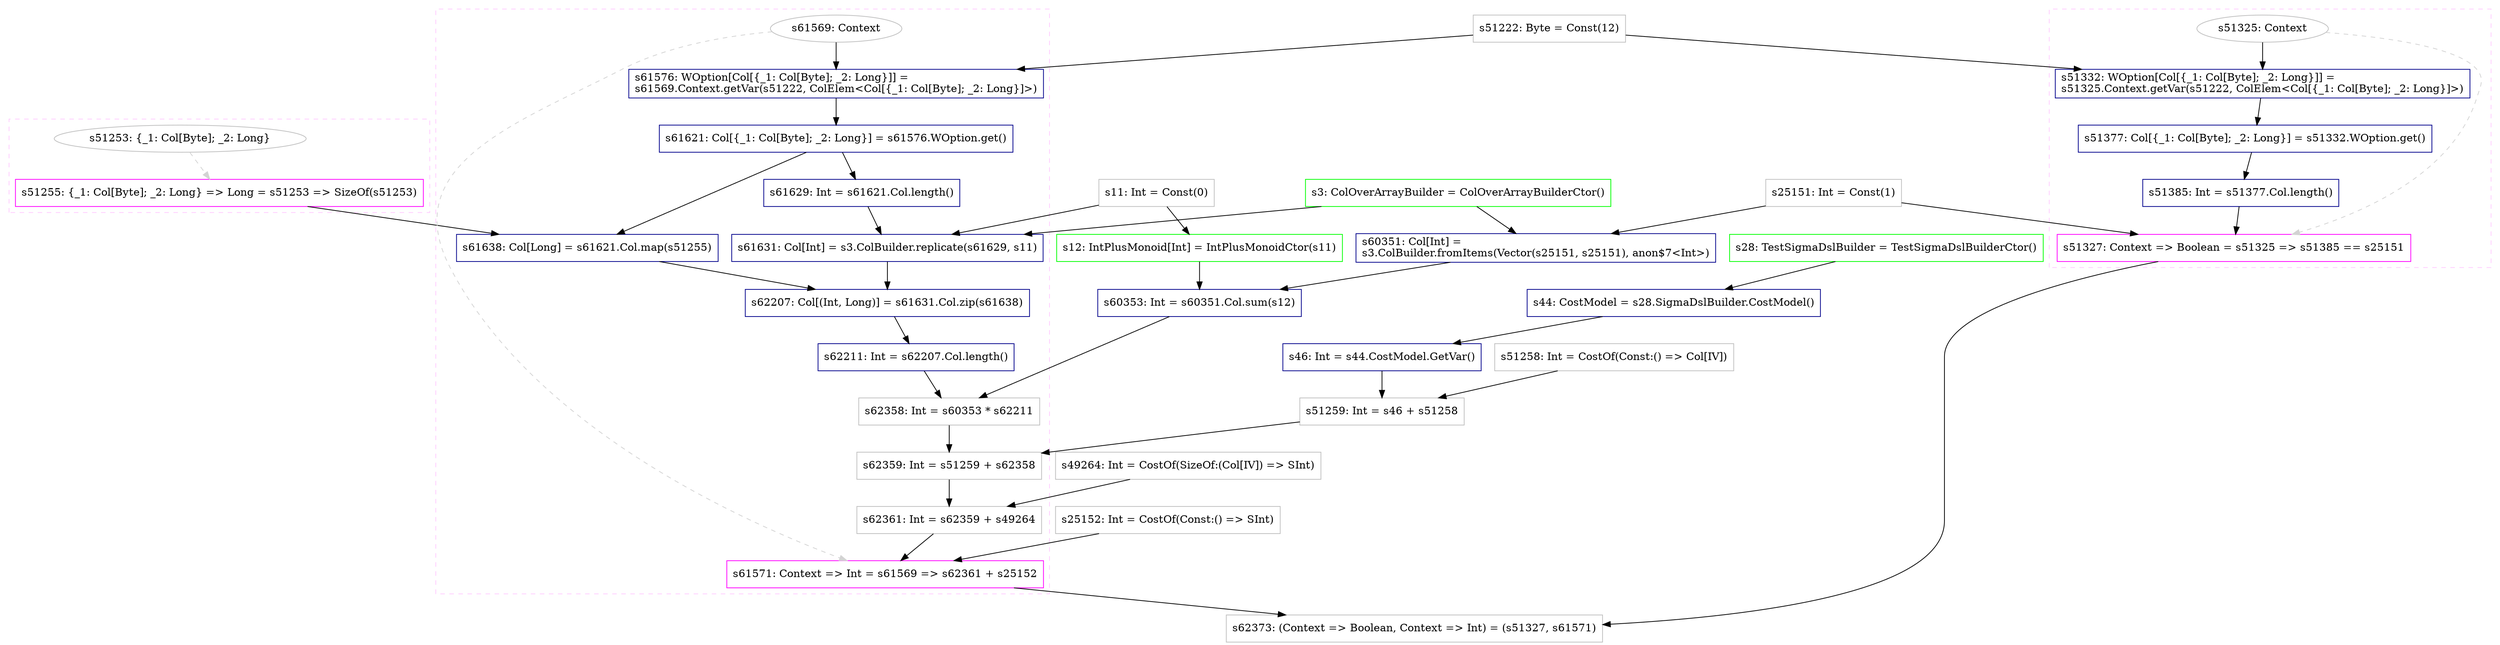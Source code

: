 digraph "TupCol6" {
concentrate=true
node [style=filled, fillcolor=orangered]

"s25151" [
label="s25151: Int = Const(1)"
shape=box, color=gray, tooltip="s25151:Int", style=filled, fillcolor=white
]
"s51222" [
label="s51222: Byte = Const(12)"
shape=box, color=gray, tooltip="s51222:Byte", style=filled, fillcolor=white
]
subgraph cluster_s51327 {
style=dashed; color="#FFCCFF"
"s51325" [
label="s51325: Context"
shape=oval, color=gray, tooltip="s51325:Context", style=filled, fillcolor=white
]
"s51327" [
label="s51327: Context => Boolean = s51325 => s51385 == s25151"
shape=box, color=magenta, tooltip="s51327:Context => Boolean", style=filled, fillcolor=white
]
{rank=source; s51325}
"s51332" [
label="s51332: WOption[Col[{_1: Col[Byte]; _2: Long}]] =\ls51325.Context.getVar(s51222, ColElem<Col[{_1: Col[Byte]; _2: Long}]>)\l"
shape=box, color=darkblue, tooltip="s51332:WOption[Col[{_1: Col[Byte]; _2: Long}]]", style=filled, fillcolor=white
]
"s51377" [
label="s51377: Col[{_1: Col[Byte]; _2: Long}] = s51332.WOption.get()"
shape=box, color=darkblue, tooltip="s51377:Col[{_1: Col[Byte]; _2: Long}]", style=filled, fillcolor=white
]
"s51385" [
label="s51385: Int = s51377.Col.length()"
shape=box, color=darkblue, tooltip="s51385:Int", style=filled, fillcolor=white
]
{rank=sink; s51327}
}
"s28" [
label="s28: TestSigmaDslBuilder = TestSigmaDslBuilderCtor()"
shape=box, color=green, tooltip="s28:TestSigmaDslBuilder", style=filled, fillcolor=white
]
"s44" [
label="s44: CostModel = s28.SigmaDslBuilder.CostModel()"
shape=box, color=darkblue, tooltip="s44:CostModel", style=filled, fillcolor=white
]
"s46" [
label="s46: Int = s44.CostModel.GetVar()"
shape=box, color=darkblue, tooltip="s46:Int", style=filled, fillcolor=white
]
"s51258" [
label="s51258: Int = CostOf(Const:() => Col[IV])"
shape=box, color=gray, tooltip="s51258:Int", style=filled, fillcolor=white
]
"s51259" [
label="s51259: Int = s46 + s51258"
shape=box, color=gray, tooltip="s51259:Int", style=filled, fillcolor=white
]
"s25152" [
label="s25152: Int = CostOf(Const:() => SInt)"
shape=box, color=gray, tooltip="s25152:Int", style=filled, fillcolor=white
]
"s3" [
label="s3: ColOverArrayBuilder = ColOverArrayBuilderCtor()"
shape=box, color=green, tooltip="s3:ColOverArrayBuilder", style=filled, fillcolor=white
]
"s11" [
label="s11: Int = Const(0)"
shape=box, color=gray, tooltip="s11:Int", style=filled, fillcolor=white
]
"s49264" [
label="s49264: Int = CostOf(SizeOf:(Col[IV]) => SInt)"
shape=box, color=gray, tooltip="s49264:Int", style=filled, fillcolor=white
]
"s60351" [
label="s60351: Col[Int] =\ls3.ColBuilder.fromItems(Vector(s25151, s25151), anon$7<Int>)\l"
shape=box, color=darkblue, tooltip="s60351:Col[Int]", style=filled, fillcolor=white
]
"s12" [
label="s12: IntPlusMonoid[Int] = IntPlusMonoidCtor(s11)"
shape=box, color=green, tooltip="s12:IntPlusMonoid[Int]", style=filled, fillcolor=white
]
"s60353" [
label="s60353: Int = s60351.Col.sum(s12)"
shape=box, color=darkblue, tooltip="s60353:Int", style=filled, fillcolor=white
]
subgraph cluster_s51255 {
style=dashed; color="#FFCCFF"
"s51253" [
label="s51253: {_1: Col[Byte]; _2: Long}"
shape=oval, color=gray, tooltip="s51253:{_1: Col[Byte]; _2: Long}", style=filled, fillcolor=white
]
"s51255" [
label="s51255: {_1: Col[Byte]; _2: Long} => Long = s51253 => SizeOf(s51253)"
shape=box, color=magenta, tooltip="s51255:{_1: Col[Byte]; _2: Long} => Long", style=filled, fillcolor=white
]
{rank=source; s51253}
{rank=sink; s51255}
}
subgraph cluster_s61571 {
style=dashed; color="#FFCCFF"
"s61569" [
label="s61569: Context"
shape=oval, color=gray, tooltip="s61569:Context", style=filled, fillcolor=white
]
"s61571" [
label="s61571: Context => Int = s61569 => s62361 + s25152"
shape=box, color=magenta, tooltip="s61571:Context => Int", style=filled, fillcolor=white
]
{rank=source; s61569}
"s61576" [
label="s61576: WOption[Col[{_1: Col[Byte]; _2: Long}]] =\ls61569.Context.getVar(s51222, ColElem<Col[{_1: Col[Byte]; _2: Long}]>)\l"
shape=box, color=darkblue, tooltip="s61576:WOption[Col[{_1: Col[Byte]; _2: Long}]]", style=filled, fillcolor=white
]
"s61621" [
label="s61621: Col[{_1: Col[Byte]; _2: Long}] = s61576.WOption.get()"
shape=box, color=darkblue, tooltip="s61621:Col[{_1: Col[Byte]; _2: Long}]", style=filled, fillcolor=white
]
"s61629" [
label="s61629: Int = s61621.Col.length()"
shape=box, color=darkblue, tooltip="s61629:Int", style=filled, fillcolor=white
]
"s61631" [
label="s61631: Col[Int] = s3.ColBuilder.replicate(s61629, s11)"
shape=box, color=darkblue, tooltip="s61631:Col[Int]", style=filled, fillcolor=white
]
"s61638" [
label="s61638: Col[Long] = s61621.Col.map(s51255)"
shape=box, color=darkblue, tooltip="s61638:Col[Long]", style=filled, fillcolor=white
]
"s62207" [
label="s62207: Col[(Int, Long)] = s61631.Col.zip(s61638)"
shape=box, color=darkblue, tooltip="s62207:Col[(Int, Long)]", style=filled, fillcolor=white
]
"s62211" [
label="s62211: Int = s62207.Col.length()"
shape=box, color=darkblue, tooltip="s62211:Int", style=filled, fillcolor=white
]
"s62358" [
label="s62358: Int = s60353 * s62211"
shape=box, color=gray, tooltip="s62358:Int", style=filled, fillcolor=white
]
"s62359" [
label="s62359: Int = s51259 + s62358"
shape=box, color=gray, tooltip="s62359:Int", style=filled, fillcolor=white
]
"s62361" [
label="s62361: Int = s62359 + s49264"
shape=box, color=gray, tooltip="s62361:Int", style=filled, fillcolor=white
]
{rank=sink; s61571}
}
"s62373" [
label="s62373: (Context => Boolean, Context => Int) = (s51327, s61571)"
shape=box, color=gray, tooltip="s62373:(Context => Boolean, Context => Int)", style=filled, fillcolor=white
]
"s61621" -> "s61638" [style=solid]
"s51255" -> "s61638" [style=solid]
"s62207" -> "s62211" [style=solid]
"s44" -> "s46" [style=solid]
"s51259" -> "s62359" [style=solid]
"s62358" -> "s62359" [style=solid]
"s51325" -> "s51327" [style=dashed, color=lightgray, weight=0]
"s51385" -> "s51327" [style=solid]
"s25151" -> "s51327" [style=solid]
"s51325" -> "s51332" [style=solid]
"s51222" -> "s51332" [style=solid]
"s61621" -> "s61629" [style=solid]
"s28" -> "s44" [style=solid]
"s61576" -> "s61621" [style=solid]
"s61631" -> "s62207" [style=solid]
"s61638" -> "s62207" [style=solid]
"s46" -> "s51259" [style=solid]
"s51258" -> "s51259" [style=solid]
"s11" -> "s12" [style=solid]
"s3" -> "s60351" [style=solid]
"s25151" -> "s60351" [style=solid]
"s25151" -> "s60351" [style=solid]
"s51377" -> "s51385" [style=solid]
"s61569" -> "s61576" [style=solid]
"s51222" -> "s61576" [style=solid]
"s51327" -> "s62373" [style=solid]
"s61571" -> "s62373" [style=solid]
"s62359" -> "s62361" [style=solid]
"s49264" -> "s62361" [style=solid]
"s60351" -> "s60353" [style=solid]
"s12" -> "s60353" [style=solid]
"s60353" -> "s62358" [style=solid]
"s62211" -> "s62358" [style=solid]
"s61569" -> "s61571" [style=dashed, color=lightgray, weight=0]
"s62361" -> "s61571" [style=solid]
"s25152" -> "s61571" [style=solid]
"s51332" -> "s51377" [style=solid]
"s3" -> "s61631" [style=solid]
"s61629" -> "s61631" [style=solid]
"s11" -> "s61631" [style=solid]
"s51253" -> "s51255" [style=dashed, color=lightgray, weight=0]
"s51253" -> "s51255" [style=solid]
}

